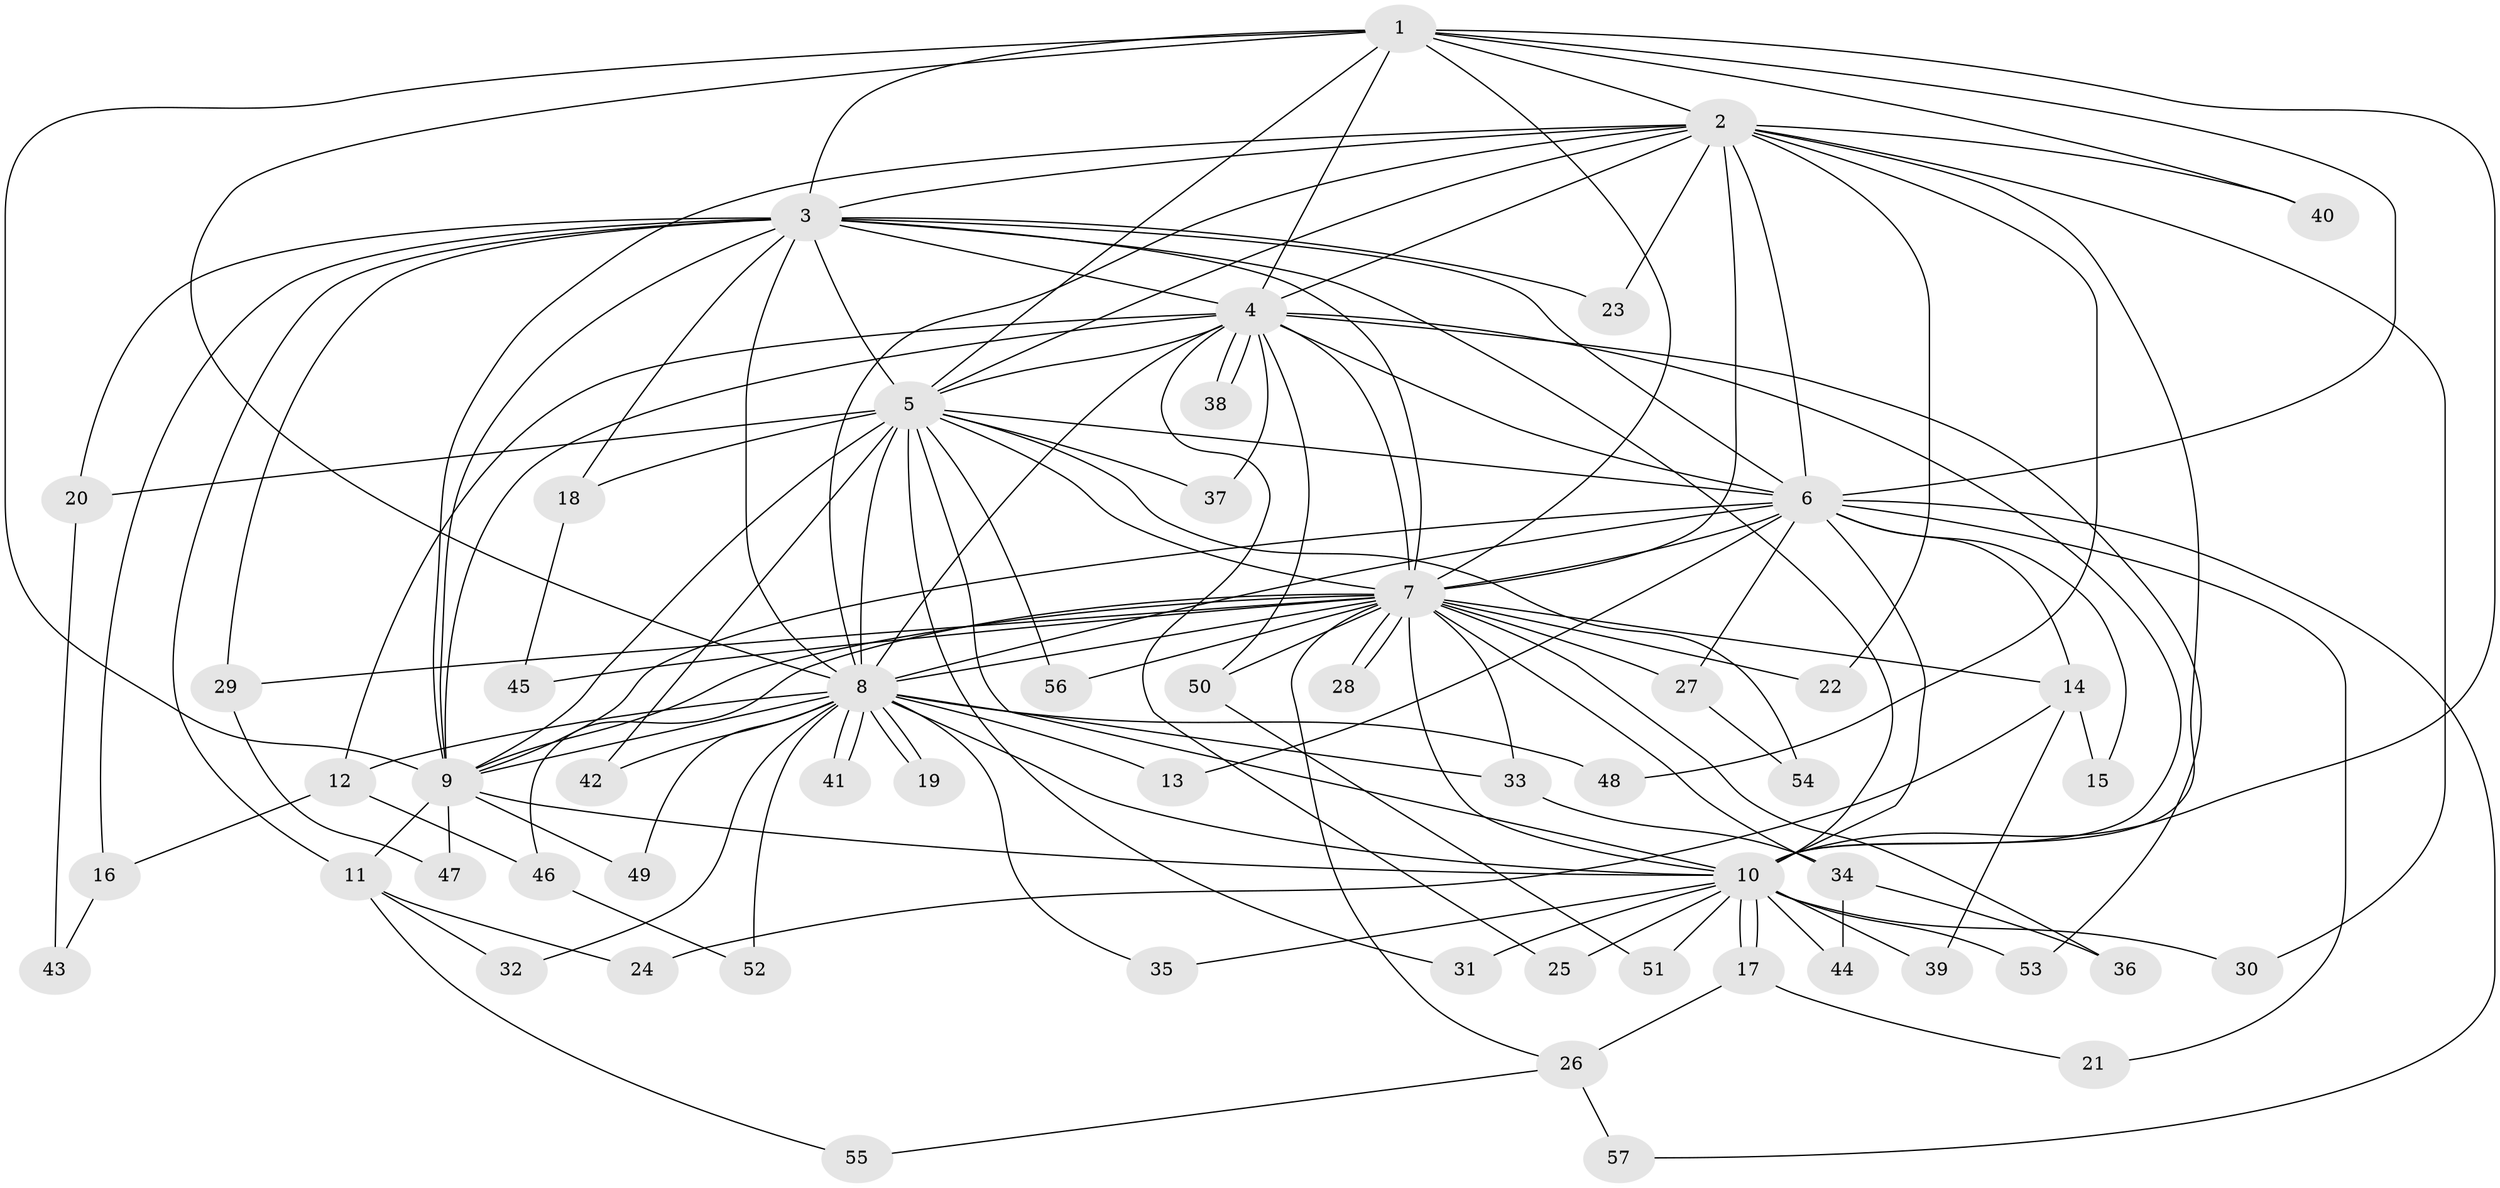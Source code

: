 // coarse degree distribution, {13: 0.025, 16: 0.05, 12: 0.025, 15: 0.025, 18: 0.025, 14: 0.025, 5: 0.075, 2: 0.55, 3: 0.15, 6: 0.025, 1: 0.025}
// Generated by graph-tools (version 1.1) at 2025/51/02/27/25 19:51:50]
// undirected, 57 vertices, 139 edges
graph export_dot {
graph [start="1"]
  node [color=gray90,style=filled];
  1;
  2;
  3;
  4;
  5;
  6;
  7;
  8;
  9;
  10;
  11;
  12;
  13;
  14;
  15;
  16;
  17;
  18;
  19;
  20;
  21;
  22;
  23;
  24;
  25;
  26;
  27;
  28;
  29;
  30;
  31;
  32;
  33;
  34;
  35;
  36;
  37;
  38;
  39;
  40;
  41;
  42;
  43;
  44;
  45;
  46;
  47;
  48;
  49;
  50;
  51;
  52;
  53;
  54;
  55;
  56;
  57;
  1 -- 2;
  1 -- 3;
  1 -- 4;
  1 -- 5;
  1 -- 6;
  1 -- 7;
  1 -- 8;
  1 -- 9;
  1 -- 10;
  1 -- 40;
  2 -- 3;
  2 -- 4;
  2 -- 5;
  2 -- 6;
  2 -- 7;
  2 -- 8;
  2 -- 9;
  2 -- 10;
  2 -- 22;
  2 -- 23;
  2 -- 30;
  2 -- 40;
  2 -- 48;
  3 -- 4;
  3 -- 5;
  3 -- 6;
  3 -- 7;
  3 -- 8;
  3 -- 9;
  3 -- 10;
  3 -- 11;
  3 -- 16;
  3 -- 18;
  3 -- 20;
  3 -- 23;
  3 -- 29;
  4 -- 5;
  4 -- 6;
  4 -- 7;
  4 -- 8;
  4 -- 9;
  4 -- 10;
  4 -- 12;
  4 -- 25;
  4 -- 37;
  4 -- 38;
  4 -- 38;
  4 -- 50;
  4 -- 53;
  5 -- 6;
  5 -- 7;
  5 -- 8;
  5 -- 9;
  5 -- 10;
  5 -- 18;
  5 -- 20;
  5 -- 31;
  5 -- 37;
  5 -- 42;
  5 -- 54;
  5 -- 56;
  6 -- 7;
  6 -- 8;
  6 -- 9;
  6 -- 10;
  6 -- 13;
  6 -- 14;
  6 -- 15;
  6 -- 21;
  6 -- 27;
  6 -- 57;
  7 -- 8;
  7 -- 9;
  7 -- 10;
  7 -- 14;
  7 -- 22;
  7 -- 26;
  7 -- 27;
  7 -- 28;
  7 -- 28;
  7 -- 29;
  7 -- 33;
  7 -- 34;
  7 -- 36;
  7 -- 45;
  7 -- 46;
  7 -- 50;
  7 -- 56;
  8 -- 9;
  8 -- 10;
  8 -- 12;
  8 -- 13;
  8 -- 19;
  8 -- 19;
  8 -- 32;
  8 -- 33;
  8 -- 35;
  8 -- 41;
  8 -- 41;
  8 -- 42;
  8 -- 48;
  8 -- 49;
  8 -- 52;
  9 -- 10;
  9 -- 11;
  9 -- 47;
  9 -- 49;
  10 -- 17;
  10 -- 17;
  10 -- 25;
  10 -- 30;
  10 -- 31;
  10 -- 35;
  10 -- 39;
  10 -- 44;
  10 -- 51;
  10 -- 53;
  11 -- 24;
  11 -- 32;
  11 -- 55;
  12 -- 16;
  12 -- 46;
  14 -- 15;
  14 -- 24;
  14 -- 39;
  16 -- 43;
  17 -- 21;
  17 -- 26;
  18 -- 45;
  20 -- 43;
  26 -- 55;
  26 -- 57;
  27 -- 54;
  29 -- 47;
  33 -- 34;
  34 -- 36;
  34 -- 44;
  46 -- 52;
  50 -- 51;
}
